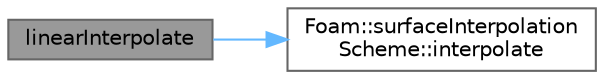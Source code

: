 digraph "linearInterpolate"
{
 // LATEX_PDF_SIZE
  bgcolor="transparent";
  edge [fontname=Helvetica,fontsize=10,labelfontname=Helvetica,labelfontsize=10];
  node [fontname=Helvetica,fontsize=10,shape=box,height=0.2,width=0.4];
  rankdir="LR";
  Node1 [id="Node000001",label="linearInterpolate",height=0.2,width=0.4,color="gray40", fillcolor="grey60", style="filled", fontcolor="black",tooltip=" "];
  Node1 -> Node2 [id="edge1_Node000001_Node000002",color="steelblue1",style="solid",tooltip=" "];
  Node2 [id="Node000002",label="Foam::surfaceInterpolation\lScheme::interpolate",height=0.2,width=0.4,color="grey40", fillcolor="white", style="filled",URL="$classFoam_1_1surfaceInterpolationScheme.html#a8dceba398ddc0c82def280a4ef7d4e42",tooltip=" "];
}
